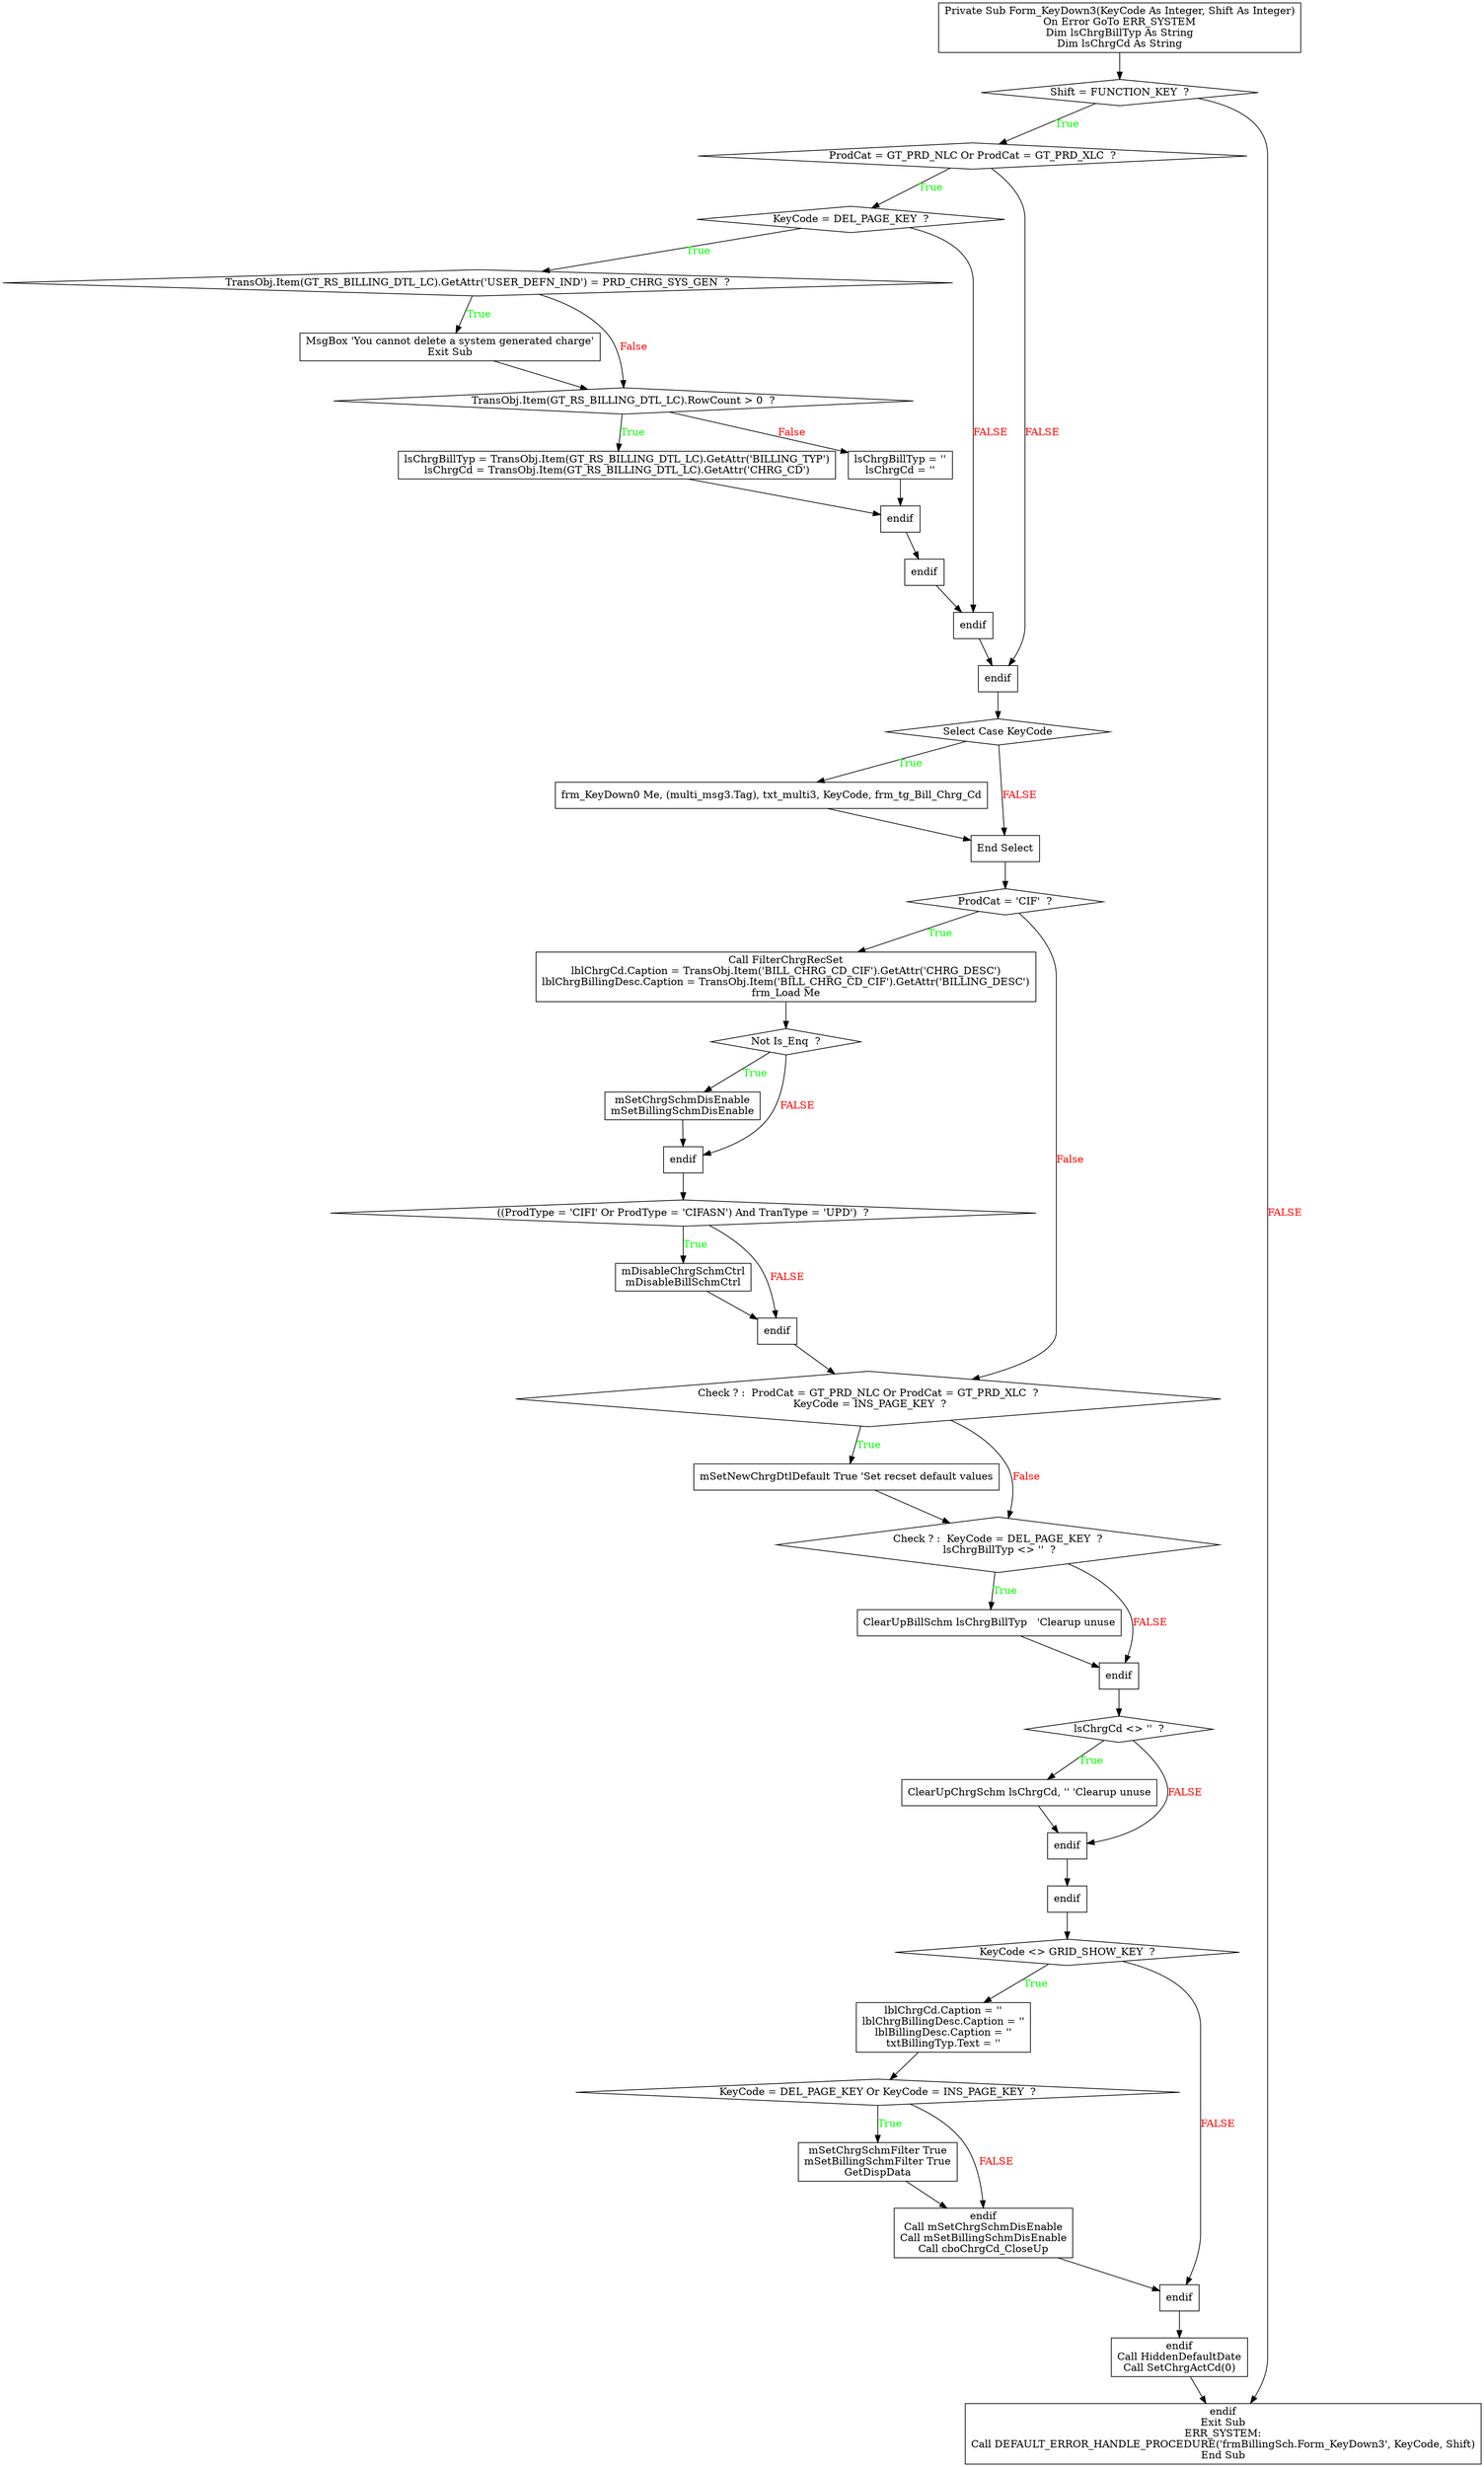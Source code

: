digraph G{
Node_1 [ label ="Private Sub Form_KeyDown3(KeyCode As Integer, Shift As Integer)\nOn Error GoTo ERR_SYSTEM\nDim lsChrgBillTyp As String\nDim lsChrgCd As String",shape="box"];
Node_2 [ label ="Shift = FUNCTION_KEY  ?",shape="diamond"];
Node_3 [ label ="ProdCat = GT_PRD_NLC Or ProdCat = GT_PRD_XLC  ?",shape="diamond"];
Node_4 [ label ="KeyCode = DEL_PAGE_KEY  ?",shape="diamond"];
Node_5 [ label ="TransObj.Item(GT_RS_BILLING_DTL_LC).GetAttr('USER_DEFN_IND') = PRD_CHRG_SYS_GEN  ?",shape="diamond"];
Node_6 [ label ="MsgBox 'You cannot delete a system generated charge'\nExit Sub",shape="box"];
Node_7 [ label ="TransObj.Item(GT_RS_BILLING_DTL_LC).RowCount > 0  ?",shape="diamond"];
Node_8 [ label ="lsChrgBillTyp = TransObj.Item(GT_RS_BILLING_DTL_LC).GetAttr('BILLING_TYP')\nlsChrgCd = TransObj.Item(GT_RS_BILLING_DTL_LC).GetAttr('CHRG_CD')",shape="box"];
Node_9 [ label ="lsChrgBillTyp = ''\nlsChrgCd = ''",shape="box"];
Node_10 [ label ="endif",shape="box"];
Node_11 [ label ="endif",shape="box"];
Node_12 [ label ="endif",shape="box"];
Node_13 [ label ="endif",shape="box"];
Node_14 [ label ="Select Case KeyCode",shape="diamond"];
Node_15 [ label ="frm_KeyDown0 Me, (multi_msg3.Tag), txt_multi3, KeyCode, frm_tg_Bill_Chrg_Cd",shape="box"];
Node_16 [ label ="End Select",shape="box"];
Node_17 [ label ="ProdCat = 'CIF'  ?",shape="diamond"];
Node_18 [ label ="Call FilterChrgRecSet\nlblChrgCd.Caption = TransObj.Item('BILL_CHRG_CD_CIF').GetAttr('CHRG_DESC')\nlblChrgBillingDesc.Caption = TransObj.Item('BILL_CHRG_CD_CIF').GetAttr('BILLING_DESC')\nfrm_Load Me",shape="box"];
Node_19 [ label ="Not Is_Enq  ?",shape="diamond"];
Node_20 [ label ="mSetChrgSchmDisEnable\nmSetBillingSchmDisEnable",shape="box"];
Node_21 [ label ="endif",shape="box"];
Node_22 [ label ="((ProdType = 'CIFI' Or ProdType = 'CIFASN') And TranType = 'UPD')  ?",shape="diamond"];
Node_23 [ label ="mDisableChrgSchmCtrl\nmDisableBillSchmCtrl",shape="box"];
Node_24 [ label ="endif",shape="box"];
Node_25 [ label ="Check ? :  ProdCat = GT_PRD_NLC Or ProdCat = GT_PRD_XLC  ?\n KeyCode = INS_PAGE_KEY  ?",shape="diamond"];
Node_26 [ label ="mSetNewChrgDtlDefault True 'Set recset default values",shape="box"];
Node_27 [ label ="Check ? :  KeyCode = DEL_PAGE_KEY  ?\n lsChrgBillTyp <> ''  ?",shape="diamond"];
Node_28 [ label ="ClearUpBillSchm lsChrgBillTyp   'Clearup unuse",shape="box"];
Node_29 [ label ="endif",shape="box"];
Node_30 [ label ="lsChrgCd <> ''  ?",shape="diamond"];
Node_31 [ label ="ClearUpChrgSchm lsChrgCd, '' 'Clearup unuse",shape="box"];
Node_32 [ label ="endif",shape="box"];
Node_33 [ label ="endif",shape="box"];
Node_34 [ label ="KeyCode <> GRID_SHOW_KEY  ?",shape="diamond"];
Node_35 [ label ="lblChrgCd.Caption = ''\nlblChrgBillingDesc.Caption = ''\nlblBillingDesc.Caption = ''\ntxtBillingTyp.Text = ''",shape="box"];
Node_36 [ label ="KeyCode = DEL_PAGE_KEY Or KeyCode = INS_PAGE_KEY  ?",shape="diamond"];
Node_37 [ label ="mSetChrgSchmFilter True\nmSetBillingSchmFilter True\nGetDispData",shape="box"];
Node_38 [ label ="endif\nCall mSetChrgSchmDisEnable\nCall mSetBillingSchmDisEnable\nCall cboChrgCd_CloseUp",shape="box"];
Node_39 [ label ="endif",shape="box"];
Node_40 [ label ="endif\nCall HiddenDefaultDate\nCall SetChrgActCd(0)",shape="box"];
Node_41 [ label ="endif\nExit Sub\nERR_SYSTEM:\nCall DEFAULT_ERROR_HANDLE_PROCEDURE('frmBillingSch.Form_KeyDown3', KeyCode, Shift)\nEnd Sub",shape="box"];
Node_2 -> Node_3 [label="True",fontcolor="GREEN"];
Node_1 -> Node_2;
Node_3 -> Node_4 [label="True",fontcolor="GREEN"];
Node_4 -> Node_5 [label="True",fontcolor="GREEN"];
Node_5 -> Node_6 [label="True",fontcolor="GREEN"];
Node_5 -> Node_7 [label="False",fontcolor="RED"];
Node_7 -> Node_8 [label="True",fontcolor="GREEN"];
Node_6 -> Node_7;
Node_7 -> Node_9 [label="False",fontcolor="RED"];
Node_8 -> Node_10;
Node_9 -> Node_10;
Node_10 -> Node_11;
Node_4 -> Node_12 [label="FALSE",fontcolor="RED"];
Node_11 -> Node_12;
Node_3 -> Node_13 [label="FALSE",fontcolor="RED"];
Node_12 -> Node_13;
Node_14 -> Node_15 [label="True",fontcolor="GREEN"];
Node_13 -> Node_14;
Node_14 -> Node_16 [label="FALSE",fontcolor="RED"];
Node_15 -> Node_16;
Node_17 -> Node_18 [label="True",fontcolor="GREEN"];
Node_16 -> Node_17;
Node_19 -> Node_20 [label="True",fontcolor="GREEN"];
Node_18 -> Node_19;
Node_19 -> Node_21 [label="FALSE",fontcolor="RED"];
Node_20 -> Node_21;
Node_22 -> Node_23 [label="True",fontcolor="GREEN"];
Node_21 -> Node_22;
Node_22 -> Node_24 [label="FALSE",fontcolor="RED"];
Node_23 -> Node_24;
Node_17 -> Node_25 [label="False",fontcolor="RED"];
Node_25 -> Node_26 [label="True",fontcolor="GREEN"];
Node_24 -> Node_25;
Node_25 -> Node_27 [label="False",fontcolor="RED"];
Node_27 -> Node_28 [label="True",fontcolor="GREEN"];
Node_26 -> Node_27;
Node_27 -> Node_29 [label="FALSE",fontcolor="RED"];
Node_28 -> Node_29;
Node_30 -> Node_31 [label="True",fontcolor="GREEN"];
Node_29 -> Node_30;
Node_30 -> Node_32 [label="FALSE",fontcolor="RED"];
Node_31 -> Node_32;
Node_32 -> Node_33;
Node_34 -> Node_35 [label="True",fontcolor="GREEN"];
Node_33 -> Node_34;
Node_36 -> Node_37 [label="True",fontcolor="GREEN"];
Node_35 -> Node_36;
Node_36 -> Node_38 [label="FALSE",fontcolor="RED"];
Node_37 -> Node_38;
Node_34 -> Node_39 [label="FALSE",fontcolor="RED"];
Node_38 -> Node_39;
Node_39 -> Node_40;
Node_2 -> Node_41 [label="FALSE",fontcolor="RED"];
Node_40 -> Node_41;
}
